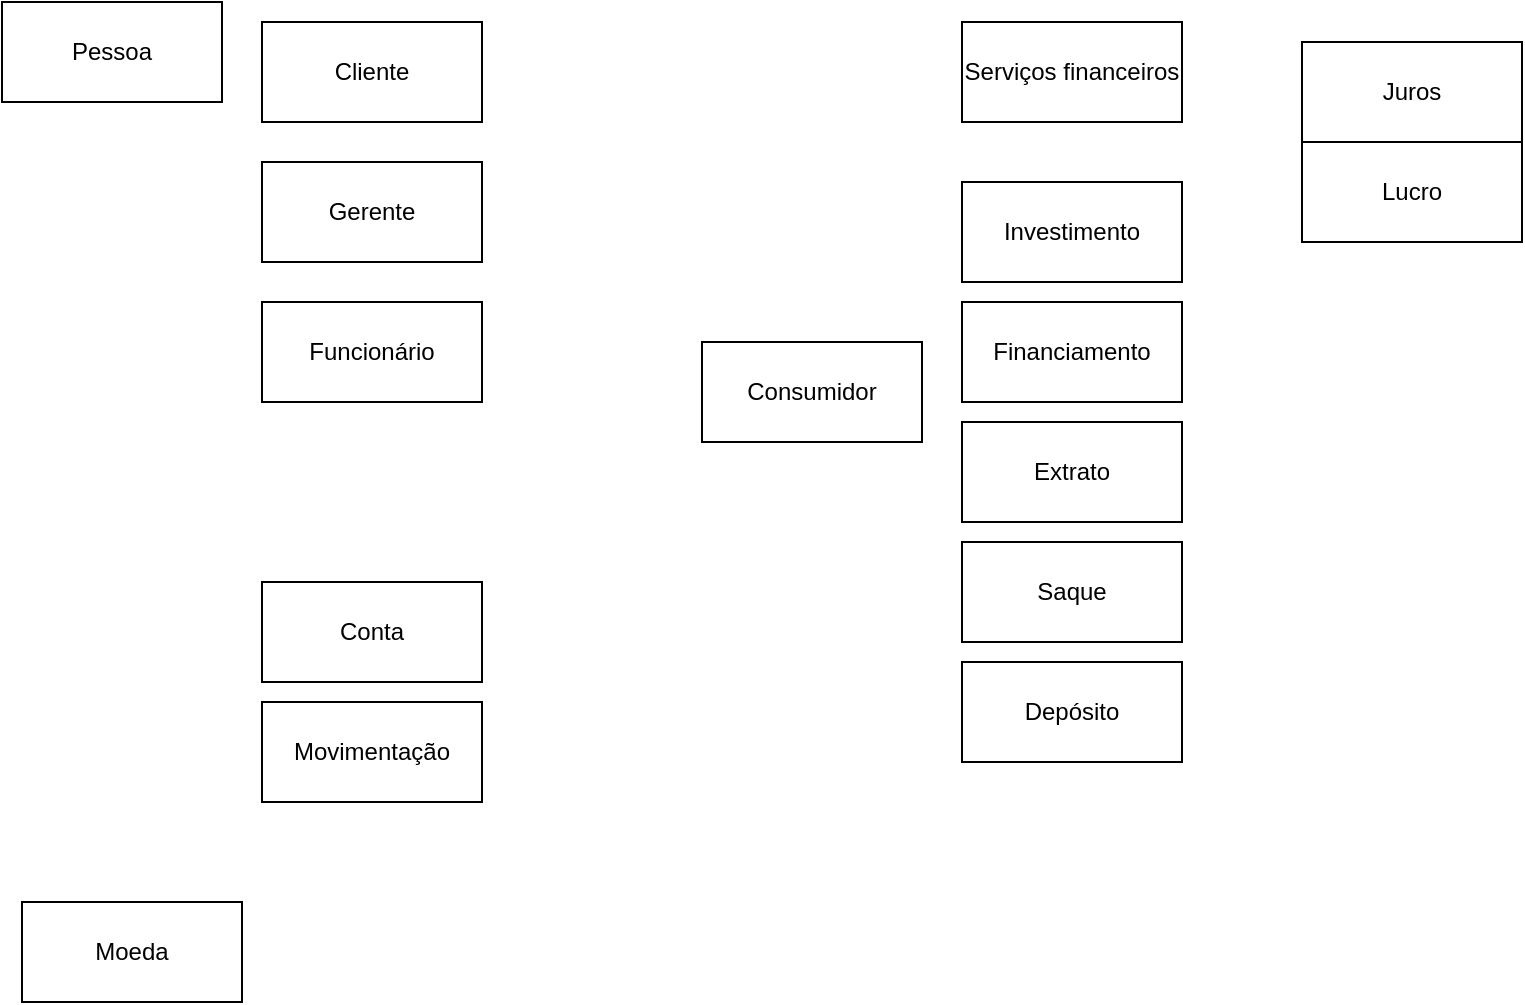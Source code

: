 <mxfile version="24.6.5" type="github" pages="2">
  <diagram id="C5RBs43oDa-KdzZeNtuy" name="Page-1">
    <mxGraphModel dx="880" dy="460" grid="1" gridSize="10" guides="1" tooltips="1" connect="1" arrows="1" fold="1" page="1" pageScale="1" pageWidth="827" pageHeight="1169" math="0" shadow="0">
      <root>
        <mxCell id="WIyWlLk6GJQsqaUBKTNV-0" />
        <mxCell id="WIyWlLk6GJQsqaUBKTNV-1" parent="WIyWlLk6GJQsqaUBKTNV-0" />
        <mxCell id="y2UfTumv7CHEHebfJBtu-16" value="Cliente" style="html=1;whiteSpace=wrap;" vertex="1" parent="WIyWlLk6GJQsqaUBKTNV-1">
          <mxGeometry x="140" y="20" width="110" height="50" as="geometry" />
        </mxCell>
        <mxCell id="y2UfTumv7CHEHebfJBtu-17" value="Conta" style="html=1;whiteSpace=wrap;" vertex="1" parent="WIyWlLk6GJQsqaUBKTNV-1">
          <mxGeometry x="140" y="300" width="110" height="50" as="geometry" />
        </mxCell>
        <mxCell id="y2UfTumv7CHEHebfJBtu-18" value="Pessoa" style="html=1;whiteSpace=wrap;" vertex="1" parent="WIyWlLk6GJQsqaUBKTNV-1">
          <mxGeometry x="10" y="10" width="110" height="50" as="geometry" />
        </mxCell>
        <mxCell id="y2UfTumv7CHEHebfJBtu-19" value="Moeda" style="html=1;whiteSpace=wrap;" vertex="1" parent="WIyWlLk6GJQsqaUBKTNV-1">
          <mxGeometry x="20" y="460" width="110" height="50" as="geometry" />
        </mxCell>
        <mxCell id="y2UfTumv7CHEHebfJBtu-20" value="Movimentação" style="html=1;whiteSpace=wrap;" vertex="1" parent="WIyWlLk6GJQsqaUBKTNV-1">
          <mxGeometry x="140" y="360" width="110" height="50" as="geometry" />
        </mxCell>
        <mxCell id="y2UfTumv7CHEHebfJBtu-21" value="Gerente" style="html=1;whiteSpace=wrap;" vertex="1" parent="WIyWlLk6GJQsqaUBKTNV-1">
          <mxGeometry x="140" y="90" width="110" height="50" as="geometry" />
        </mxCell>
        <mxCell id="y2UfTumv7CHEHebfJBtu-22" value="Funcionário" style="html=1;whiteSpace=wrap;" vertex="1" parent="WIyWlLk6GJQsqaUBKTNV-1">
          <mxGeometry x="140" y="160" width="110" height="50" as="geometry" />
        </mxCell>
        <mxCell id="y2UfTumv7CHEHebfJBtu-23" value="Financiamento" style="html=1;whiteSpace=wrap;" vertex="1" parent="WIyWlLk6GJQsqaUBKTNV-1">
          <mxGeometry x="490" y="160" width="110" height="50" as="geometry" />
        </mxCell>
        <mxCell id="y2UfTumv7CHEHebfJBtu-24" value="Investimento" style="html=1;whiteSpace=wrap;" vertex="1" parent="WIyWlLk6GJQsqaUBKTNV-1">
          <mxGeometry x="490" y="100" width="110" height="50" as="geometry" />
        </mxCell>
        <mxCell id="y2UfTumv7CHEHebfJBtu-25" value="Serviços financeiros" style="html=1;whiteSpace=wrap;" vertex="1" parent="WIyWlLk6GJQsqaUBKTNV-1">
          <mxGeometry x="490" y="20" width="110" height="50" as="geometry" />
        </mxCell>
        <mxCell id="y2UfTumv7CHEHebfJBtu-26" value="Juros" style="html=1;whiteSpace=wrap;" vertex="1" parent="WIyWlLk6GJQsqaUBKTNV-1">
          <mxGeometry x="660" y="30" width="110" height="50" as="geometry" />
        </mxCell>
        <mxCell id="y2UfTumv7CHEHebfJBtu-27" value="Lucro" style="html=1;whiteSpace=wrap;" vertex="1" parent="WIyWlLk6GJQsqaUBKTNV-1">
          <mxGeometry x="660" y="80" width="110" height="50" as="geometry" />
        </mxCell>
        <mxCell id="y2UfTumv7CHEHebfJBtu-28" value="Depósito" style="html=1;whiteSpace=wrap;" vertex="1" parent="WIyWlLk6GJQsqaUBKTNV-1">
          <mxGeometry x="490" y="340" width="110" height="50" as="geometry" />
        </mxCell>
        <mxCell id="y2UfTumv7CHEHebfJBtu-29" value="Saque" style="html=1;whiteSpace=wrap;" vertex="1" parent="WIyWlLk6GJQsqaUBKTNV-1">
          <mxGeometry x="490" y="280" width="110" height="50" as="geometry" />
        </mxCell>
        <mxCell id="y2UfTumv7CHEHebfJBtu-30" value="Extrato" style="html=1;whiteSpace=wrap;" vertex="1" parent="WIyWlLk6GJQsqaUBKTNV-1">
          <mxGeometry x="490" y="220" width="110" height="50" as="geometry" />
        </mxCell>
        <mxCell id="y2UfTumv7CHEHebfJBtu-31" value="Produtor" style="html=1;whiteSpace=wrap;" vertex="1" parent="WIyWlLk6GJQsqaUBKTNV-1">
          <mxGeometry x="360" y="180" width="110" height="50" as="geometry" />
        </mxCell>
        <mxCell id="y2UfTumv7CHEHebfJBtu-32" value="Consumidor" style="html=1;whiteSpace=wrap;" vertex="1" parent="WIyWlLk6GJQsqaUBKTNV-1">
          <mxGeometry x="360" y="180" width="110" height="50" as="geometry" />
        </mxCell>
      </root>
    </mxGraphModel>
  </diagram>
  <diagram id="69RTMJacshtdpLN3sSQy" name="Página-2">
    <mxGraphModel grid="1" page="1" gridSize="10" guides="1" tooltips="1" connect="1" arrows="1" fold="1" pageScale="1" pageWidth="827" pageHeight="1169" math="0" shadow="0">
      <root>
        <mxCell id="0" />
        <mxCell id="1" parent="0" />
      </root>
    </mxGraphModel>
  </diagram>
</mxfile>
